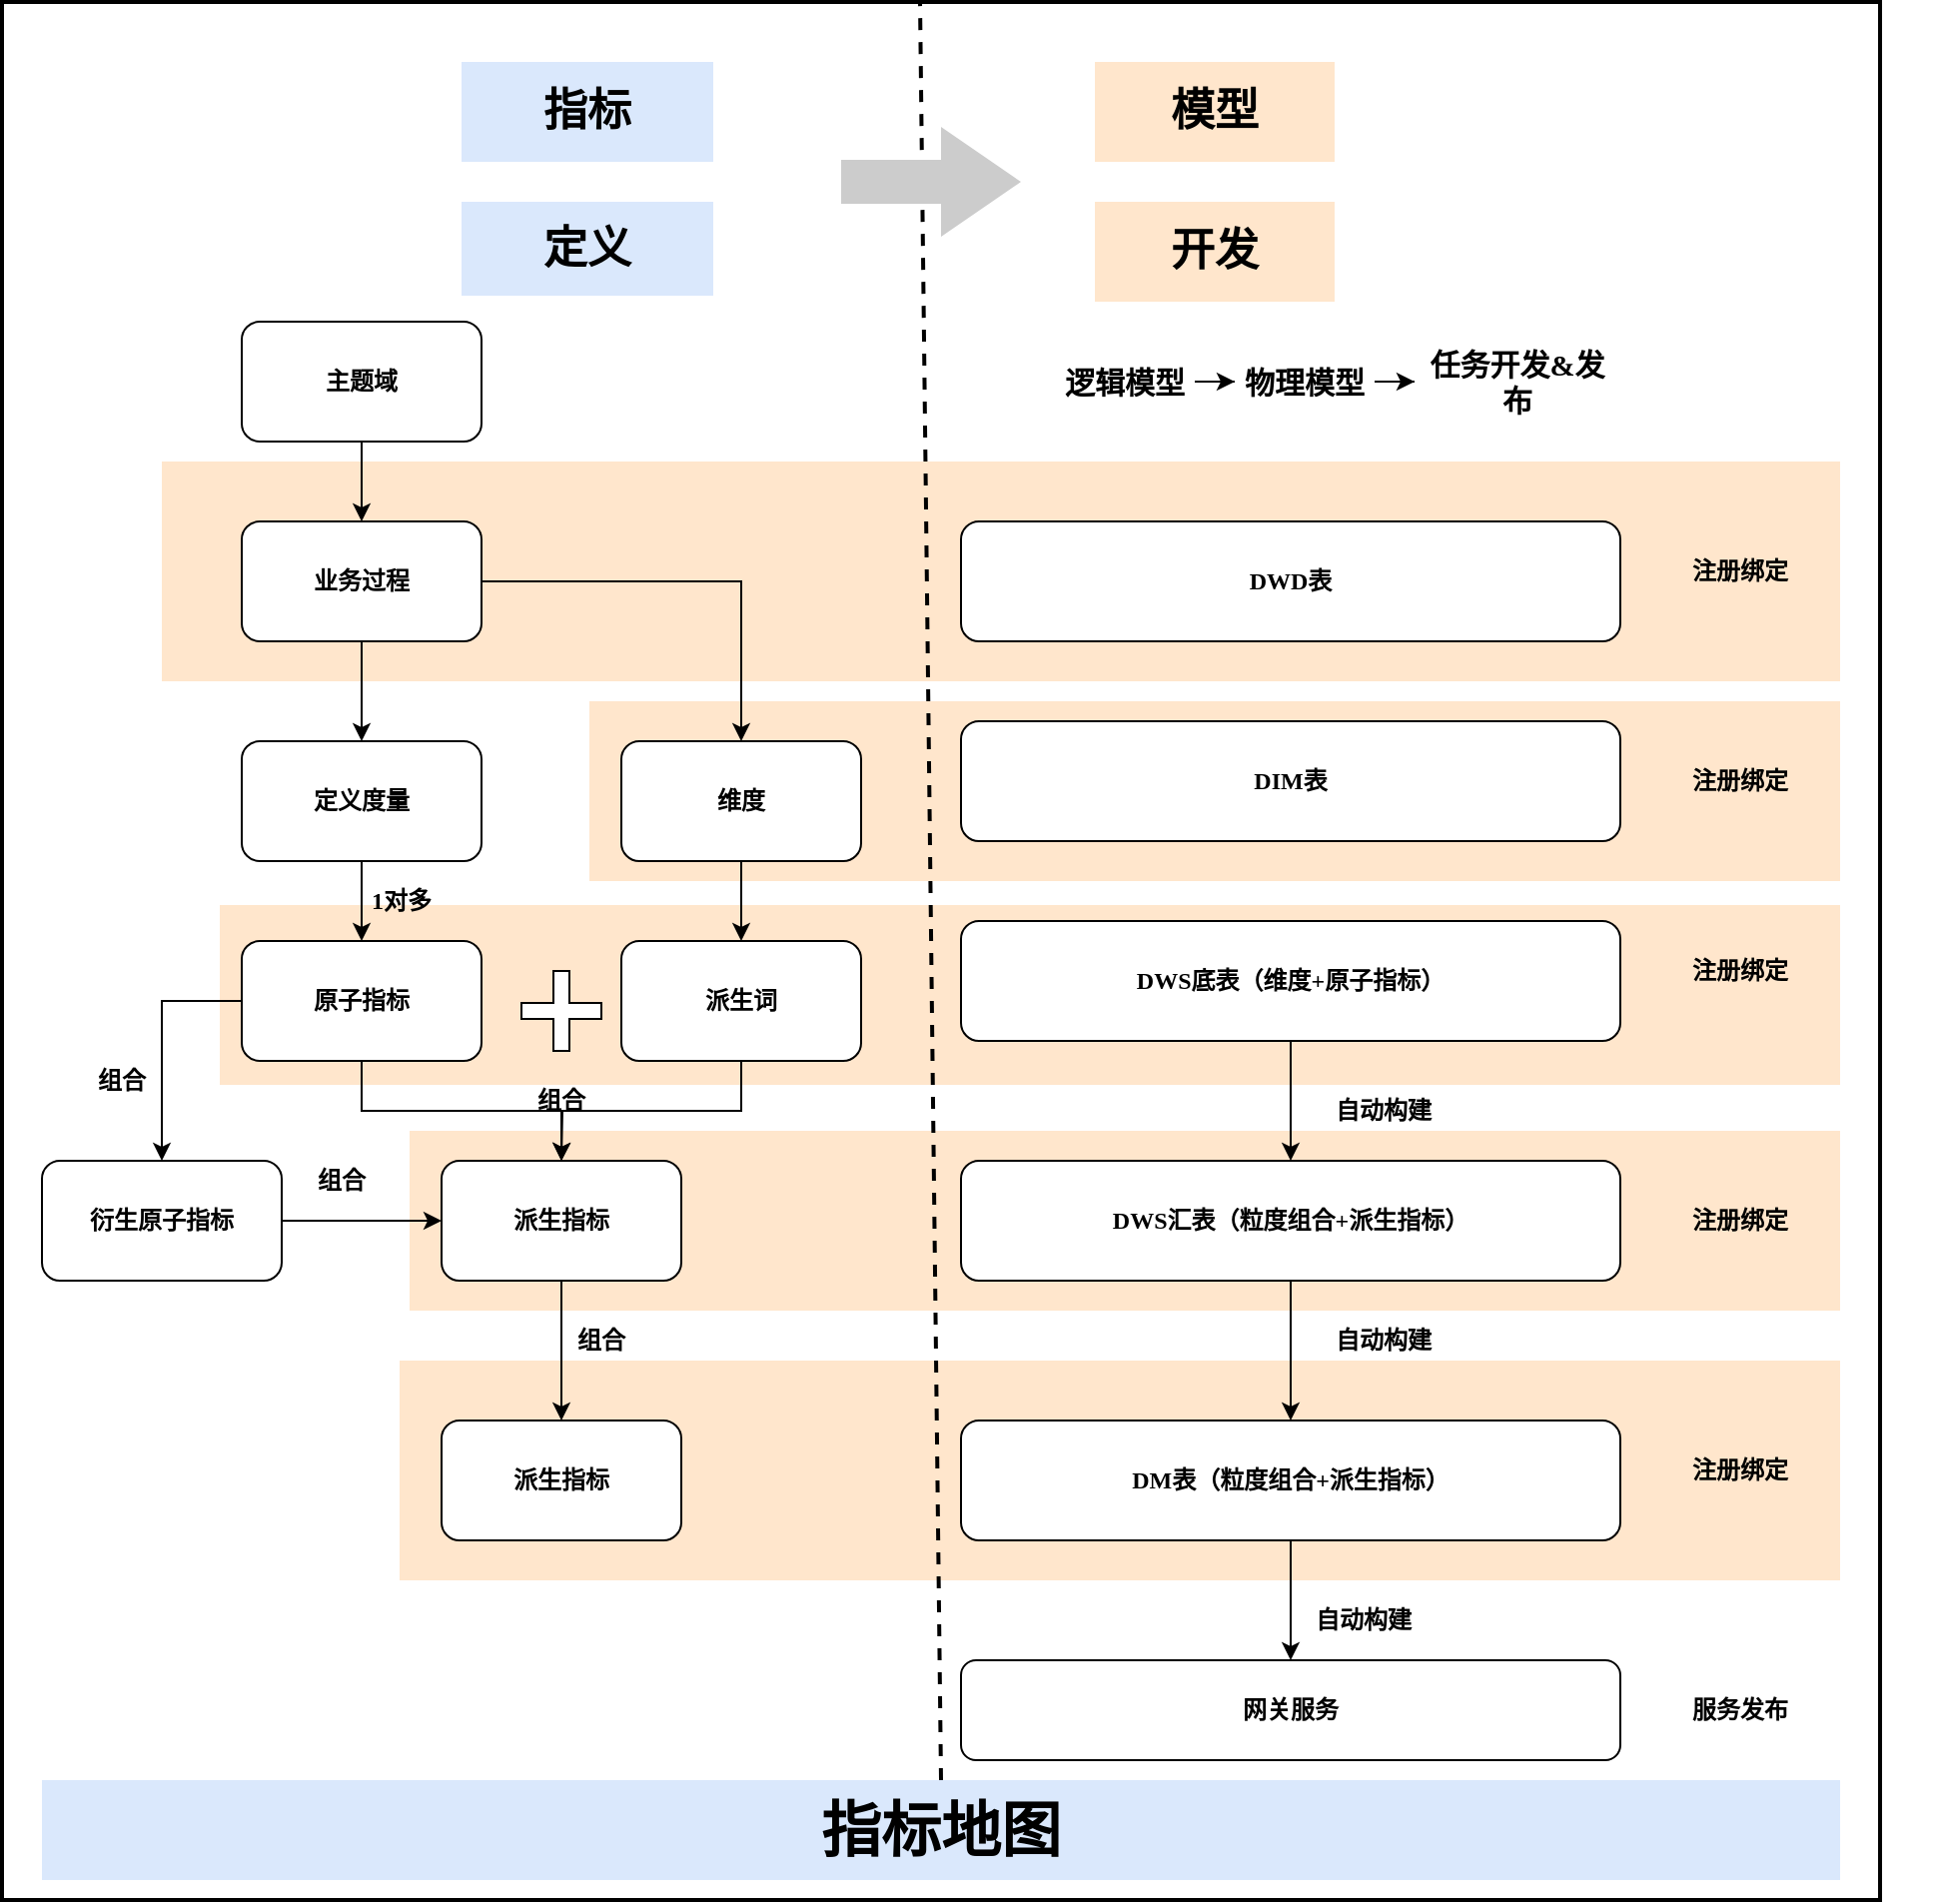 <mxfile version="20.8.23" type="github">
  <diagram name="第 1 页" id="JSUvzp0A9ffYqXPfsxZi">
    <mxGraphModel dx="1249" dy="465" grid="1" gridSize="10" guides="1" tooltips="1" connect="1" arrows="1" fold="1" page="1" pageScale="1" pageWidth="827" pageHeight="1169" math="0" shadow="0">
      <root>
        <mxCell id="0" />
        <mxCell id="1" parent="0" />
        <mxCell id="ZQcCrLwTL-A52zjqZKLK-1" value="" style="rounded=0;whiteSpace=wrap;html=1;fontStyle=1;strokeWidth=2;fontFamily=微软雅黑;" parent="1" diagramCategory="general" diagramName="Rectangle" vertex="1">
          <mxGeometry x="160" y="110" width="940" height="950" as="geometry" />
        </mxCell>
        <mxCell id="ZQcCrLwTL-A52zjqZKLK-2" value="" style="rounded=0;whiteSpace=wrap;html=1;dashed=1;fontStyle=1;strokeColor=none;fillColor=#ffe6cc;fontFamily=微软雅黑;" parent="1" diagramCategory="general" diagramName="Rectangle" vertex="1">
          <mxGeometry x="269" y="562" width="811" height="90" as="geometry" />
        </mxCell>
        <mxCell id="ZQcCrLwTL-A52zjqZKLK-3" value="" style="rounded=0;whiteSpace=wrap;html=1;dashed=1;fontStyle=1;strokeColor=none;fillColor=#ffe6cc;fontFamily=微软雅黑;" parent="1" diagramCategory="general" diagramName="Rectangle" vertex="1">
          <mxGeometry x="359" y="790" width="721" height="110" as="geometry" />
        </mxCell>
        <mxCell id="ZQcCrLwTL-A52zjqZKLK-4" value="" style="rounded=0;whiteSpace=wrap;html=1;dashed=1;fontStyle=1;strokeColor=none;fillColor=#ffe6cc;fontFamily=微软雅黑;" parent="1" diagramCategory="general" diagramName="Rectangle" vertex="1">
          <mxGeometry x="364" y="675" width="716" height="90" as="geometry" />
        </mxCell>
        <mxCell id="ZQcCrLwTL-A52zjqZKLK-5" value="注册绑定" style="text;html=1;strokeColor=none;fillColor=none;align=center;verticalAlign=middle;whiteSpace=wrap;rounded=0;fontStyle=1;fontFamily=微软雅黑;" parent="1" diagramCategory="general" diagramName="text" vertex="1">
          <mxGeometry x="995" y="710" width="70" height="20" as="geometry" />
        </mxCell>
        <mxCell id="ZQcCrLwTL-A52zjqZKLK-6" value="" style="rounded=0;whiteSpace=wrap;html=1;dashed=1;fontStyle=1;strokeColor=none;fillColor=#ffe6cc;fontFamily=微软雅黑;" parent="1" diagramCategory="general" diagramName="Rectangle" vertex="1">
          <mxGeometry x="454" y="460" width="626" height="90" as="geometry" />
        </mxCell>
        <mxCell id="ZQcCrLwTL-A52zjqZKLK-7" value="" style="rounded=0;whiteSpace=wrap;html=1;dashed=1;fontStyle=1;strokeColor=none;fillColor=#ffe6cc;fontFamily=微软雅黑;" parent="1" diagramCategory="general" diagramName="Rectangle" vertex="1">
          <mxGeometry x="240" y="340" width="840" height="110" as="geometry" />
        </mxCell>
        <mxCell id="ZQcCrLwTL-A52zjqZKLK-8" style="edgeStyle=orthogonalEdgeStyle;rounded=0;orthogonalLoop=1;jettySize=auto;html=1;exitX=0.5;exitY=1;exitDx=0;exitDy=0;fontStyle=1;fontFamily=微软雅黑;" parent="1" source="ZQcCrLwTL-A52zjqZKLK-9" target="ZQcCrLwTL-A52zjqZKLK-12" edge="1">
          <mxGeometry relative="1" as="geometry" />
        </mxCell>
        <mxCell id="ZQcCrLwTL-A52zjqZKLK-9" value="主题域" style="rounded=1;whiteSpace=wrap;html=1;fontStyle=1;fontFamily=微软雅黑;" parent="1" diagramCategory="general" diagramName="RoundedRectangle" vertex="1">
          <mxGeometry x="280" y="270" width="120" height="60" as="geometry" />
        </mxCell>
        <mxCell id="ZQcCrLwTL-A52zjqZKLK-10" style="edgeStyle=orthogonalEdgeStyle;rounded=0;orthogonalLoop=1;jettySize=auto;html=1;exitX=0.5;exitY=1;exitDx=0;exitDy=0;entryX=0.5;entryY=0;entryDx=0;entryDy=0;fontStyle=1;fontFamily=微软雅黑;" parent="1" source="ZQcCrLwTL-A52zjqZKLK-12" target="ZQcCrLwTL-A52zjqZKLK-14" edge="1">
          <mxGeometry relative="1" as="geometry" />
        </mxCell>
        <mxCell id="ZQcCrLwTL-A52zjqZKLK-11" style="edgeStyle=orthogonalEdgeStyle;rounded=0;orthogonalLoop=1;jettySize=auto;html=1;exitX=1;exitY=0.5;exitDx=0;exitDy=0;entryX=0.5;entryY=0;entryDx=0;entryDy=0;fontStyle=1;fontFamily=微软雅黑;" parent="1" source="ZQcCrLwTL-A52zjqZKLK-12" target="ZQcCrLwTL-A52zjqZKLK-19" edge="1">
          <mxGeometry relative="1" as="geometry" />
        </mxCell>
        <mxCell id="ZQcCrLwTL-A52zjqZKLK-12" value="业务过程" style="rounded=1;whiteSpace=wrap;html=1;fontStyle=1;fontFamily=微软雅黑;" parent="1" diagramCategory="general" diagramName="RoundedRectangle" vertex="1">
          <mxGeometry x="280" y="370" width="120" height="60" as="geometry" />
        </mxCell>
        <mxCell id="ZQcCrLwTL-A52zjqZKLK-13" style="edgeStyle=orthogonalEdgeStyle;rounded=0;orthogonalLoop=1;jettySize=auto;html=1;exitX=0.5;exitY=1;exitDx=0;exitDy=0;fontStyle=1;fontFamily=微软雅黑;" parent="1" source="ZQcCrLwTL-A52zjqZKLK-14" target="ZQcCrLwTL-A52zjqZKLK-17" edge="1">
          <mxGeometry relative="1" as="geometry" />
        </mxCell>
        <mxCell id="ZQcCrLwTL-A52zjqZKLK-14" value="定义度量" style="rounded=1;whiteSpace=wrap;html=1;fontStyle=1;fontFamily=微软雅黑;" parent="1" diagramCategory="general" diagramName="RoundedRectangle" vertex="1">
          <mxGeometry x="280" y="480" width="120" height="60" as="geometry" />
        </mxCell>
        <mxCell id="ZQcCrLwTL-A52zjqZKLK-15" style="edgeStyle=orthogonalEdgeStyle;rounded=0;orthogonalLoop=1;jettySize=auto;html=1;exitX=0.5;exitY=1;exitDx=0;exitDy=0;fontStyle=1;fontFamily=微软雅黑;" parent="1" source="ZQcCrLwTL-A52zjqZKLK-17" edge="1">
          <mxGeometry relative="1" as="geometry">
            <mxPoint x="440" y="690" as="targetPoint" />
          </mxGeometry>
        </mxCell>
        <mxCell id="ZQcCrLwTL-A52zjqZKLK-16" style="edgeStyle=orthogonalEdgeStyle;rounded=0;orthogonalLoop=1;jettySize=auto;html=1;exitX=0;exitY=0.5;exitDx=0;exitDy=0;fontStyle=1;fontFamily=微软雅黑;" parent="1" source="ZQcCrLwTL-A52zjqZKLK-17" target="ZQcCrLwTL-A52zjqZKLK-24" edge="1">
          <mxGeometry relative="1" as="geometry" />
        </mxCell>
        <mxCell id="ZQcCrLwTL-A52zjqZKLK-17" value="原子指标" style="rounded=1;whiteSpace=wrap;html=1;fontStyle=1;fontFamily=微软雅黑;" parent="1" diagramCategory="general" diagramName="RoundedRectangle" vertex="1">
          <mxGeometry x="280" y="580" width="120" height="60" as="geometry" />
        </mxCell>
        <mxCell id="ZQcCrLwTL-A52zjqZKLK-18" style="edgeStyle=orthogonalEdgeStyle;rounded=0;orthogonalLoop=1;jettySize=auto;html=1;exitX=0.5;exitY=1;exitDx=0;exitDy=0;fontStyle=1;fontFamily=微软雅黑;" parent="1" source="ZQcCrLwTL-A52zjqZKLK-19" target="ZQcCrLwTL-A52zjqZKLK-21" edge="1">
          <mxGeometry relative="1" as="geometry" />
        </mxCell>
        <mxCell id="ZQcCrLwTL-A52zjqZKLK-19" value="维度" style="rounded=1;whiteSpace=wrap;html=1;fontStyle=1;fontFamily=微软雅黑;" parent="1" diagramCategory="general" diagramName="RoundedRectangle" vertex="1">
          <mxGeometry x="470" y="480" width="120" height="60" as="geometry" />
        </mxCell>
        <mxCell id="ZQcCrLwTL-A52zjqZKLK-20" style="edgeStyle=orthogonalEdgeStyle;rounded=0;orthogonalLoop=1;jettySize=auto;html=1;exitX=0.5;exitY=1;exitDx=0;exitDy=0;entryX=0.5;entryY=0;entryDx=0;entryDy=0;fontStyle=1;fontFamily=微软雅黑;" parent="1" source="ZQcCrLwTL-A52zjqZKLK-21" target="ZQcCrLwTL-A52zjqZKLK-23" edge="1">
          <mxGeometry relative="1" as="geometry" />
        </mxCell>
        <mxCell id="ZQcCrLwTL-A52zjqZKLK-21" value="派生词" style="rounded=1;whiteSpace=wrap;html=1;fontStyle=1;fontFamily=微软雅黑;" parent="1" diagramCategory="general" diagramName="RoundedRectangle" vertex="1">
          <mxGeometry x="470" y="580" width="120" height="60" as="geometry" />
        </mxCell>
        <mxCell id="ZQcCrLwTL-A52zjqZKLK-22" style="edgeStyle=orthogonalEdgeStyle;rounded=0;orthogonalLoop=1;jettySize=auto;html=1;exitX=0.5;exitY=1;exitDx=0;exitDy=0;fontStyle=1;fontFamily=微软雅黑;" parent="1" source="ZQcCrLwTL-A52zjqZKLK-23" target="ZQcCrLwTL-A52zjqZKLK-27" edge="1">
          <mxGeometry relative="1" as="geometry" />
        </mxCell>
        <mxCell id="ZQcCrLwTL-A52zjqZKLK-23" value="派生指标" style="rounded=1;whiteSpace=wrap;html=1;fontStyle=1;fontFamily=微软雅黑;" parent="1" diagramCategory="general" diagramName="RoundedRectangle" vertex="1">
          <mxGeometry x="380" y="690" width="120" height="60" as="geometry" />
        </mxCell>
        <mxCell id="ZQcCrLwTL-A52zjqZKLK-69" style="edgeStyle=orthogonalEdgeStyle;rounded=0;orthogonalLoop=1;jettySize=auto;html=1;exitX=1;exitY=0.5;exitDx=0;exitDy=0;entryX=0;entryY=0.5;entryDx=0;entryDy=0;fontSize=15;fontFamily=微软雅黑;" parent="1" source="ZQcCrLwTL-A52zjqZKLK-24" target="ZQcCrLwTL-A52zjqZKLK-23" edge="1">
          <mxGeometry relative="1" as="geometry" />
        </mxCell>
        <mxCell id="ZQcCrLwTL-A52zjqZKLK-24" value="衍生原子指标" style="rounded=1;whiteSpace=wrap;html=1;fontStyle=1;fontFamily=微软雅黑;" parent="1" diagramCategory="general" diagramName="RoundedRectangle" vertex="1">
          <mxGeometry x="180" y="690" width="120" height="60" as="geometry" />
        </mxCell>
        <mxCell id="ZQcCrLwTL-A52zjqZKLK-25" value="组合" style="text;html=1;strokeColor=none;fillColor=none;align=center;verticalAlign=middle;whiteSpace=wrap;rounded=0;fontStyle=1;fontFamily=微软雅黑;" parent="1" diagramCategory="general" diagramName="text" vertex="1">
          <mxGeometry x="200" y="640" width="40" height="20" as="geometry" />
        </mxCell>
        <mxCell id="ZQcCrLwTL-A52zjqZKLK-26" value="组合" style="text;html=1;strokeColor=none;fillColor=none;align=center;verticalAlign=middle;whiteSpace=wrap;rounded=0;fontStyle=1;fontFamily=微软雅黑;" parent="1" diagramCategory="general" diagramName="text" vertex="1">
          <mxGeometry x="420" y="650" width="40" height="20" as="geometry" />
        </mxCell>
        <mxCell id="ZQcCrLwTL-A52zjqZKLK-27" value="派生指标" style="rounded=1;whiteSpace=wrap;html=1;fontStyle=1;fontFamily=微软雅黑;" parent="1" diagramCategory="general" diagramName="RoundedRectangle" vertex="1">
          <mxGeometry x="380" y="820" width="120" height="60" as="geometry" />
        </mxCell>
        <mxCell id="ZQcCrLwTL-A52zjqZKLK-28" value="组合" style="text;html=1;strokeColor=none;fillColor=none;align=center;verticalAlign=middle;whiteSpace=wrap;rounded=0;fontStyle=1;fontFamily=微软雅黑;" parent="1" diagramCategory="general" diagramName="text" vertex="1">
          <mxGeometry x="440" y="770" width="40" height="20" as="geometry" />
        </mxCell>
        <mxCell id="ZQcCrLwTL-A52zjqZKLK-29" value="DIM表" style="rounded=1;whiteSpace=wrap;html=1;fontStyle=1;fontFamily=微软雅黑;" parent="1" diagramCategory="general" diagramName="RoundedRectangle" vertex="1">
          <mxGeometry x="640" y="470" width="330" height="60" as="geometry" />
        </mxCell>
        <mxCell id="ZQcCrLwTL-A52zjqZKLK-30" value="DWD表" style="rounded=1;whiteSpace=wrap;html=1;fontStyle=1;fontFamily=微软雅黑;" parent="1" diagramCategory="general" diagramName="RoundedRectangle" vertex="1">
          <mxGeometry x="640" y="370" width="330" height="60" as="geometry" />
        </mxCell>
        <mxCell id="ZQcCrLwTL-A52zjqZKLK-31" style="edgeStyle=orthogonalEdgeStyle;rounded=0;orthogonalLoop=1;jettySize=auto;html=1;exitX=0.5;exitY=1;exitDx=0;exitDy=0;entryX=0.5;entryY=0;entryDx=0;entryDy=0;fontStyle=1;fontFamily=微软雅黑;" parent="1" source="ZQcCrLwTL-A52zjqZKLK-32" target="ZQcCrLwTL-A52zjqZKLK-34" edge="1">
          <mxGeometry relative="1" as="geometry" />
        </mxCell>
        <mxCell id="ZQcCrLwTL-A52zjqZKLK-32" value="DWS底表（维度+原子指标）" style="rounded=1;whiteSpace=wrap;html=1;fontStyle=1;fontFamily=微软雅黑;" parent="1" diagramCategory="general" diagramName="RoundedRectangle" vertex="1">
          <mxGeometry x="640" y="570" width="330" height="60" as="geometry" />
        </mxCell>
        <mxCell id="ZQcCrLwTL-A52zjqZKLK-33" style="edgeStyle=orthogonalEdgeStyle;rounded=0;orthogonalLoop=1;jettySize=auto;html=1;exitX=0.5;exitY=1;exitDx=0;exitDy=0;fontStyle=1;fontFamily=微软雅黑;" parent="1" source="ZQcCrLwTL-A52zjqZKLK-34" target="ZQcCrLwTL-A52zjqZKLK-36" edge="1">
          <mxGeometry relative="1" as="geometry" />
        </mxCell>
        <mxCell id="ZQcCrLwTL-A52zjqZKLK-34" value="DWS汇表（粒度组合+派生指标）" style="rounded=1;whiteSpace=wrap;html=1;fontStyle=1;fontFamily=微软雅黑;" parent="1" diagramCategory="general" diagramName="RoundedRectangle" vertex="1">
          <mxGeometry x="640" y="690" width="330" height="60" as="geometry" />
        </mxCell>
        <mxCell id="ZQcCrLwTL-A52zjqZKLK-35" style="edgeStyle=orthogonalEdgeStyle;rounded=0;orthogonalLoop=1;jettySize=auto;html=1;exitX=0.5;exitY=1;exitDx=0;exitDy=0;entryX=0.5;entryY=0;entryDx=0;entryDy=0;fontFamily=微软雅黑;" parent="1" source="ZQcCrLwTL-A52zjqZKLK-36" target="ZQcCrLwTL-A52zjqZKLK-51" edge="1">
          <mxGeometry relative="1" as="geometry" />
        </mxCell>
        <mxCell id="ZQcCrLwTL-A52zjqZKLK-36" value="DM表（粒度组合+派生指标）" style="rounded=1;whiteSpace=wrap;html=1;fontStyle=1;fontFamily=微软雅黑;" parent="1" diagramCategory="general" diagramName="RoundedRectangle" vertex="1">
          <mxGeometry x="640" y="820" width="330" height="60" as="geometry" />
        </mxCell>
        <mxCell id="ZQcCrLwTL-A52zjqZKLK-37" value="注册绑定" style="text;html=1;strokeColor=none;fillColor=none;align=center;verticalAlign=middle;whiteSpace=wrap;rounded=0;fontStyle=1;fontFamily=微软雅黑;" parent="1" diagramCategory="general" diagramName="text" vertex="1">
          <mxGeometry x="980" y="385" width="100" height="20" as="geometry" />
        </mxCell>
        <mxCell id="ZQcCrLwTL-A52zjqZKLK-38" value="注册绑定" style="text;html=1;strokeColor=none;fillColor=none;align=center;verticalAlign=middle;whiteSpace=wrap;rounded=0;fontStyle=1;fontFamily=微软雅黑;" parent="1" diagramCategory="general" diagramName="text" vertex="1">
          <mxGeometry x="980" y="490" width="100" height="20" as="geometry" />
        </mxCell>
        <mxCell id="ZQcCrLwTL-A52zjqZKLK-39" value="注册绑定" style="text;html=1;strokeColor=none;fillColor=none;align=center;verticalAlign=middle;whiteSpace=wrap;rounded=0;fontStyle=1;fontFamily=微软雅黑;" parent="1" diagramCategory="general" diagramName="text" vertex="1">
          <mxGeometry x="930" y="585" width="200" height="20" as="geometry" />
        </mxCell>
        <mxCell id="ZQcCrLwTL-A52zjqZKLK-40" value="自动构建" style="text;html=1;strokeColor=none;fillColor=none;align=center;verticalAlign=middle;whiteSpace=wrap;rounded=0;fontStyle=1;fontFamily=微软雅黑;" parent="1" diagramCategory="general" diagramName="text" vertex="1">
          <mxGeometry x="820" y="655" width="63" height="20" as="geometry" />
        </mxCell>
        <mxCell id="ZQcCrLwTL-A52zjqZKLK-41" value="自动构建" style="text;html=1;strokeColor=none;fillColor=none;align=center;verticalAlign=middle;whiteSpace=wrap;rounded=0;fontStyle=1;fontFamily=微软雅黑;" parent="1" diagramCategory="general" diagramName="text" vertex="1">
          <mxGeometry x="820" y="770" width="63" height="20" as="geometry" />
        </mxCell>
        <mxCell id="ZQcCrLwTL-A52zjqZKLK-43" value="" style="shape=cross;whiteSpace=wrap;html=1;fontStyle=1;fontFamily=微软雅黑;" parent="1" diagramCategory="advanced" diagramName="Cross" vertex="1">
          <mxGeometry x="420" y="595" width="40" height="40" as="geometry" />
        </mxCell>
        <mxCell id="ZQcCrLwTL-A52zjqZKLK-45" value="&lt;span style=&quot;font-size: 22px;&quot;&gt;模型&lt;/span&gt;" style="text;html=1;strokeColor=none;fillColor=#ffe6cc;align=center;verticalAlign=middle;whiteSpace=wrap;rounded=0;fontStyle=1;fontFamily=微软雅黑;" parent="1" diagramCategory="general" diagramName="text" vertex="1">
          <mxGeometry x="707" y="140" width="120" height="50" as="geometry" />
        </mxCell>
        <mxCell id="ZQcCrLwTL-A52zjqZKLK-46" value="&lt;span style=&quot;font-size: 22px;&quot;&gt;开发&lt;/span&gt;" style="text;html=1;strokeColor=none;fillColor=#ffe6cc;align=center;verticalAlign=middle;whiteSpace=wrap;rounded=0;fontStyle=1;fontFamily=微软雅黑;" parent="1" diagramCategory="general" diagramName="text" vertex="1">
          <mxGeometry x="707" y="210" width="120" height="50" as="geometry" />
        </mxCell>
        <mxCell id="ZQcCrLwTL-A52zjqZKLK-47" value="&lt;font style=&quot;font-size: 22px;&quot;&gt;定义&lt;/font&gt;" style="text;html=1;strokeColor=none;fillColor=#dae8fc;align=center;verticalAlign=middle;whiteSpace=wrap;rounded=0;fontStyle=1;fontFamily=微软雅黑;" parent="1" diagramCategory="general" diagramName="text" vertex="1">
          <mxGeometry x="390" y="210" width="126" height="47" as="geometry" />
        </mxCell>
        <mxCell id="ZQcCrLwTL-A52zjqZKLK-48" value="&lt;span style=&quot;font-size: 22px;&quot;&gt;指标&lt;/span&gt;" style="text;html=1;strokeColor=none;fillColor=#dae8fc;align=center;verticalAlign=middle;whiteSpace=wrap;rounded=0;fontStyle=1;fontFamily=微软雅黑;" parent="1" diagramCategory="general" diagramName="text" vertex="1">
          <mxGeometry x="390" y="140" width="126" height="50" as="geometry" />
        </mxCell>
        <mxCell id="ZQcCrLwTL-A52zjqZKLK-49" value="&lt;font style=&quot;font-size: 30px;&quot;&gt;指标地图&lt;/font&gt;" style="rounded=0;whiteSpace=wrap;html=1;fontStyle=1;fillColor=#dae8fc;strokeColor=none;fontFamily=微软雅黑;" parent="1" diagramCategory="general" diagramName="Rectangle" vertex="1">
          <mxGeometry x="180" y="1000" width="900" height="50" as="geometry" />
        </mxCell>
        <mxCell id="ZQcCrLwTL-A52zjqZKLK-50" value="1对多" style="text;html=1;strokeColor=none;fillColor=none;align=center;verticalAlign=middle;whiteSpace=wrap;rounded=0;fontStyle=1;fontFamily=微软雅黑;" parent="1" diagramCategory="general" diagramName="text" vertex="1">
          <mxGeometry x="340" y="550" width="40" height="20" as="geometry" />
        </mxCell>
        <mxCell id="ZQcCrLwTL-A52zjqZKLK-51" value="网关服务" style="rounded=1;whiteSpace=wrap;html=1;fontStyle=1;fontFamily=微软雅黑;" parent="1" diagramCategory="general" diagramName="RoundedRectangle" vertex="1">
          <mxGeometry x="640" y="940" width="330" height="50" as="geometry" />
        </mxCell>
        <mxCell id="ZQcCrLwTL-A52zjqZKLK-52" value="自动构建" style="text;html=1;strokeColor=none;fillColor=none;align=center;verticalAlign=middle;whiteSpace=wrap;rounded=0;fontStyle=1;fontFamily=微软雅黑;" parent="1" diagramCategory="general" diagramName="text" vertex="1">
          <mxGeometry x="810" y="910" width="63" height="20" as="geometry" />
        </mxCell>
        <mxCell id="ZQcCrLwTL-A52zjqZKLK-53" style="edgeStyle=orthogonalEdgeStyle;rounded=0;orthogonalLoop=1;jettySize=auto;html=1;exitX=1;exitY=0.5;exitDx=0;exitDy=0;fontFamily=微软雅黑;" parent="1" source="ZQcCrLwTL-A52zjqZKLK-54" target="ZQcCrLwTL-A52zjqZKLK-55" edge="1">
          <mxGeometry relative="1" as="geometry" />
        </mxCell>
        <mxCell id="ZQcCrLwTL-A52zjqZKLK-54" value="逻辑模型" style="text;html=1;strokeColor=none;fillColor=none;align=center;verticalAlign=middle;whiteSpace=wrap;rounded=0;fontStyle=1;fontSize=15;fontFamily=微软雅黑;" parent="1" diagramCategory="general" diagramName="text" vertex="1">
          <mxGeometry x="687" y="290" width="70" height="20" as="geometry" />
        </mxCell>
        <mxCell id="ZQcCrLwTL-A52zjqZKLK-66" style="edgeStyle=orthogonalEdgeStyle;rounded=0;orthogonalLoop=1;jettySize=auto;html=1;exitX=1;exitY=0.5;exitDx=0;exitDy=0;fontSize=15;fontFamily=微软雅黑;" parent="1" source="ZQcCrLwTL-A52zjqZKLK-55" target="ZQcCrLwTL-A52zjqZKLK-65" edge="1">
          <mxGeometry relative="1" as="geometry" />
        </mxCell>
        <mxCell id="ZQcCrLwTL-A52zjqZKLK-55" value="物理模型" style="text;html=1;strokeColor=none;fillColor=none;align=center;verticalAlign=middle;whiteSpace=wrap;rounded=0;fontStyle=1;fontSize=15;fontFamily=微软雅黑;" parent="1" diagramCategory="general" diagramName="text" vertex="1">
          <mxGeometry x="777" y="290" width="70" height="20" as="geometry" />
        </mxCell>
        <mxCell id="ZQcCrLwTL-A52zjqZKLK-44" value="" style="endArrow=none;html=1;dashed=1;strokeWidth=2;fontStyle=1;exitX=0.5;exitY=0;exitDx=0;exitDy=0;fontFamily=微软雅黑;" parent="1" source="ZQcCrLwTL-A52zjqZKLK-49" diagramCategory="general" diagramName="straight" edge="1">
          <mxGeometry width="50" height="50" relative="1" as="geometry">
            <mxPoint x="630" y="920" as="sourcePoint" />
            <mxPoint x="619.5" y="110" as="targetPoint" />
            <Array as="points" />
          </mxGeometry>
        </mxCell>
        <mxCell id="ZQcCrLwTL-A52zjqZKLK-62" value="" style="html=1;shadow=0;align=center;verticalAlign=middle;shape=mxgraph.arrows2.arrow;dy=0.6;dx=40;notch=0;strokeColor=none;fontSize=15;fillColor=#CCCCCC;strokeWidth=1;fontFamily=微软雅黑;" parent="1" vertex="1">
          <mxGeometry x="580" y="172.5" width="90" height="55" as="geometry" />
        </mxCell>
        <mxCell id="ZQcCrLwTL-A52zjqZKLK-65" value="任务开发&amp;amp;发布" style="text;html=1;strokeColor=none;fillColor=none;align=center;verticalAlign=middle;whiteSpace=wrap;rounded=0;fontStyle=1;fontSize=15;fontFamily=微软雅黑;" parent="1" diagramCategory="general" diagramName="text" vertex="1">
          <mxGeometry x="867" y="290" width="103" height="20" as="geometry" />
        </mxCell>
        <mxCell id="ZQcCrLwTL-A52zjqZKLK-68" value="组合" style="text;html=1;strokeColor=none;fillColor=none;align=center;verticalAlign=middle;whiteSpace=wrap;rounded=0;fontStyle=1;fontFamily=微软雅黑;" parent="1" diagramCategory="general" diagramName="text" vertex="1">
          <mxGeometry x="310" y="690" width="40" height="20" as="geometry" />
        </mxCell>
        <mxCell id="ZQcCrLwTL-A52zjqZKLK-73" value="注册绑定" style="text;html=1;strokeColor=none;fillColor=none;align=center;verticalAlign=middle;whiteSpace=wrap;rounded=0;fontStyle=1;fontFamily=微软雅黑;" parent="1" diagramCategory="general" diagramName="text" vertex="1">
          <mxGeometry x="995" y="835" width="70" height="20" as="geometry" />
        </mxCell>
        <mxCell id="ZQcCrLwTL-A52zjqZKLK-74" value="服务发布" style="text;html=1;strokeColor=none;fillColor=none;align=center;verticalAlign=middle;whiteSpace=wrap;rounded=0;fontStyle=1;fontFamily=微软雅黑;" parent="1" diagramCategory="general" diagramName="text" vertex="1">
          <mxGeometry x="995" y="955" width="70" height="20" as="geometry" />
        </mxCell>
      </root>
    </mxGraphModel>
  </diagram>
</mxfile>
